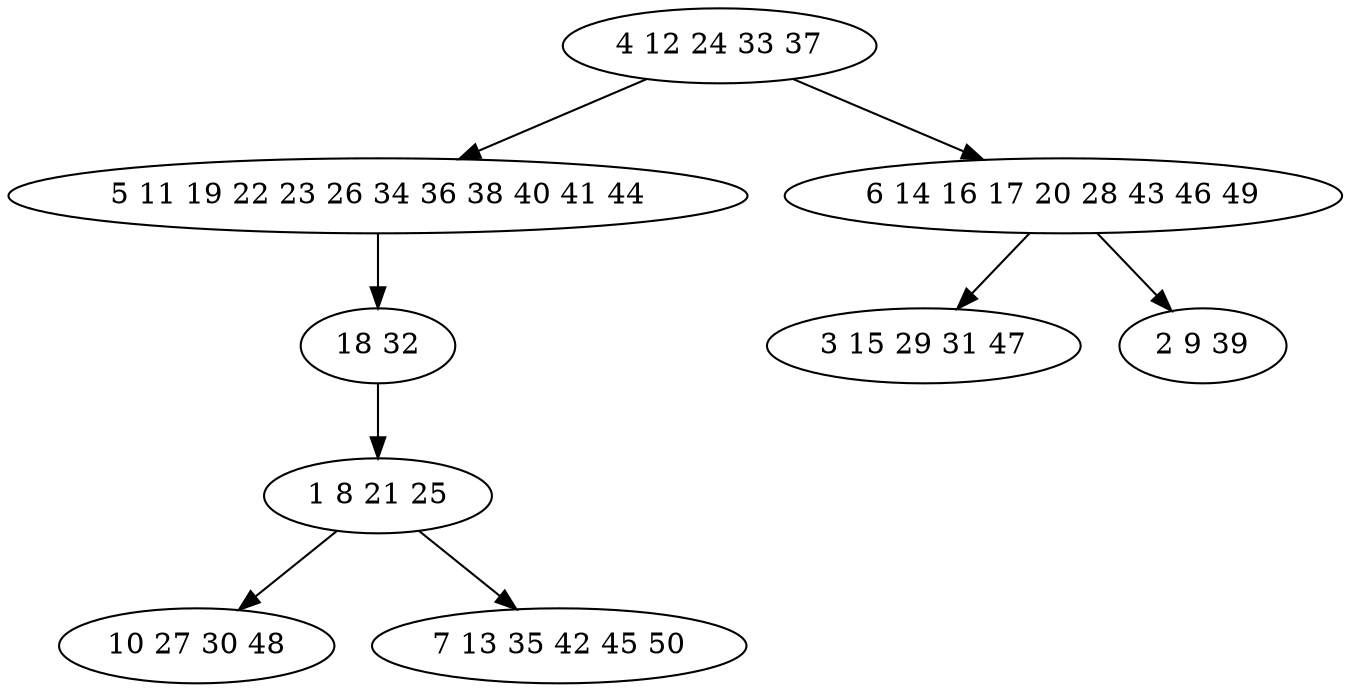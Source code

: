 digraph true_tree {
	"0" -> "1"
	"1" -> "2"
	"2" -> "3"
	"3" -> "4"
	"0" -> "5"
	"5" -> "6"
	"5" -> "7"
	"3" -> "8"
	"0" [label="4 12 24 33 37"];
	"1" [label="5 11 19 22 23 26 34 36 38 40 41 44"];
	"2" [label="18 32"];
	"3" [label="1 8 21 25"];
	"4" [label="10 27 30 48"];
	"5" [label="6 14 16 17 20 28 43 46 49"];
	"6" [label="3 15 29 31 47"];
	"7" [label="2 9 39"];
	"8" [label="7 13 35 42 45 50"];
}
